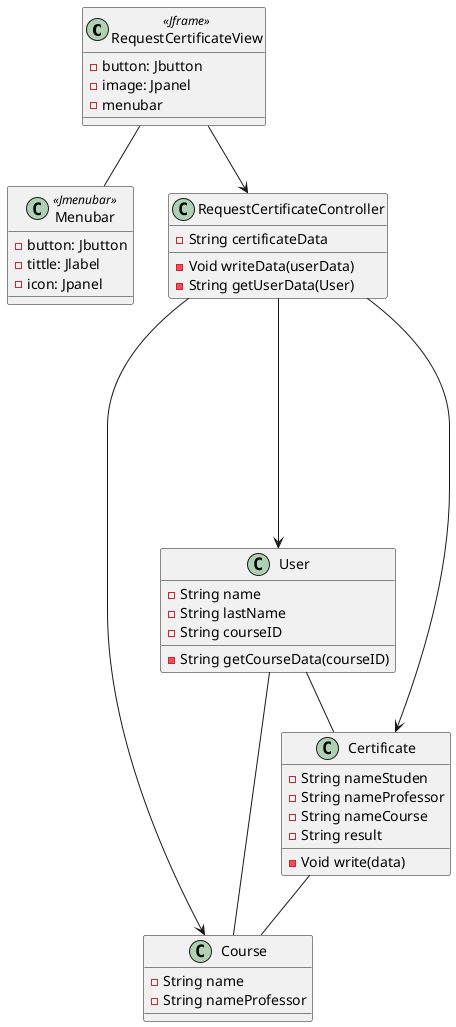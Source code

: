@startuml  DiagramaClasesDisenio

class RequestCertificateView<<Jframe>>{ 
    -button: Jbutton 
    -image: Jpanel
    -menubar
}  


class Menubar<<Jmenubar>>{
-button: Jbutton
-tittle: Jlabel
-icon: Jpanel
}


class RequestCertificateController{  
    -String certificateData 
    -Void writeData(userData) 
    -String getUserData(User) 
}

class User{ 
    -String name 
    -String lastName
    -String courseID 
    -String getCourseData(courseID) 
}  

class Course{ 
    -String name 
    -String nameProfessor 
}  

class Certificate{ 
    -String nameStuden 
    -String nameProfessor 
    -String nameCourse 
    -String result  
    -Void write(data) 
}   

RequestCertificateView-->RequestCertificateController 
RequestCertificateView--Menubar
RequestCertificateController-->User 
RequestCertificateController---->Course 
RequestCertificateController------>Certificate 
User-- Course 
Certificate-- Course 
User-- Certificate  

@enduml